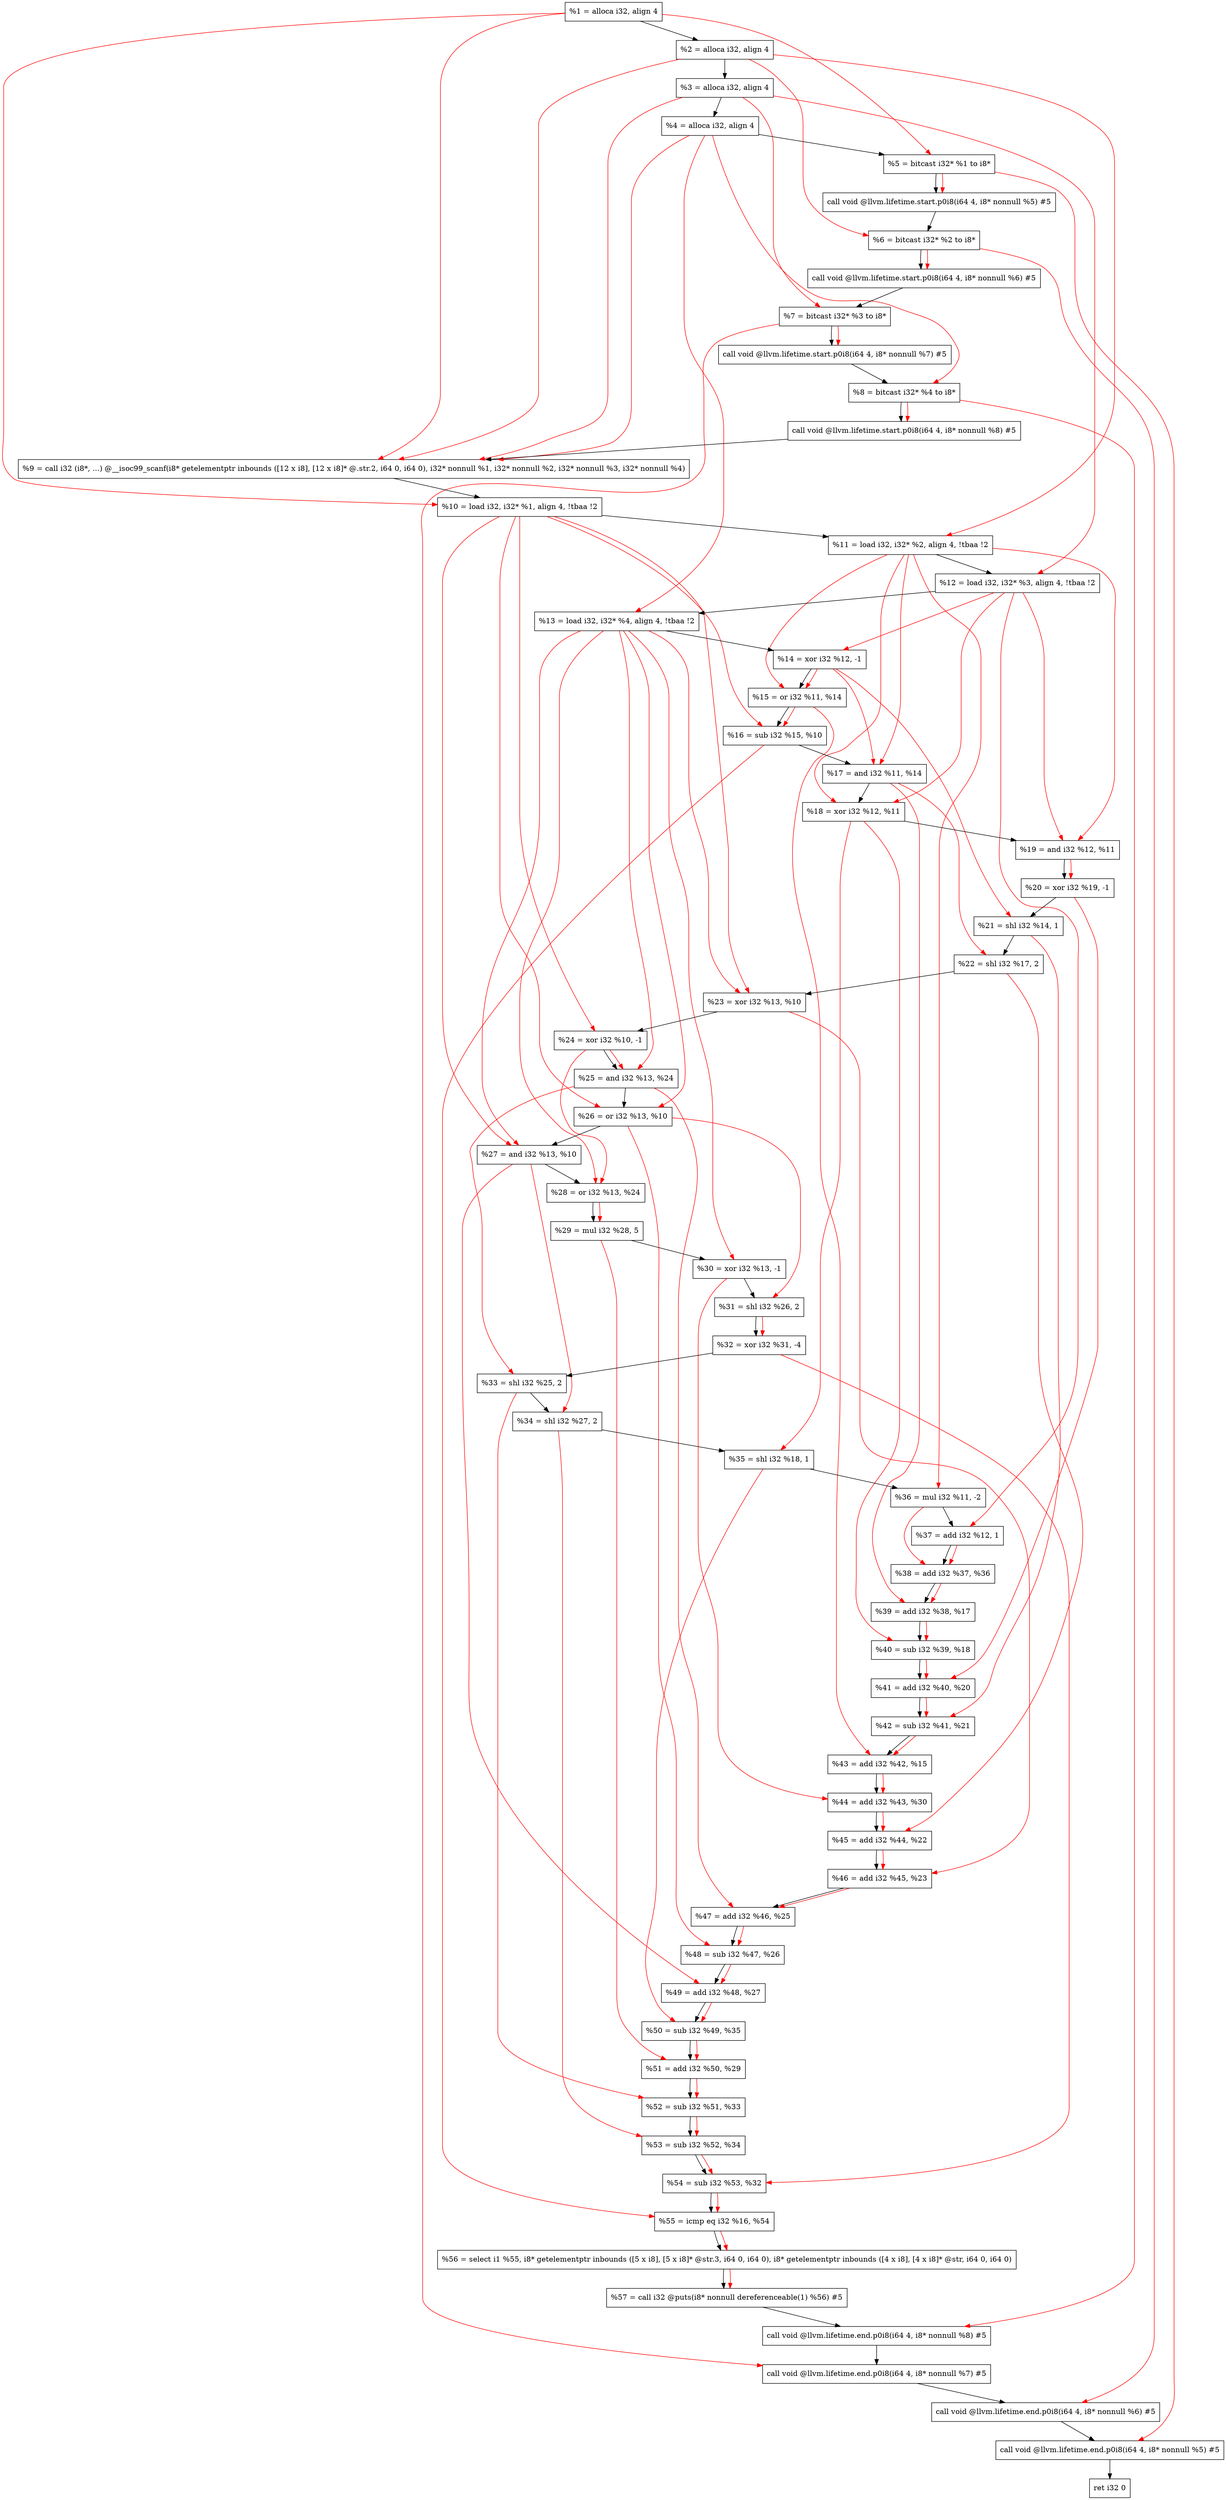 digraph "DFG for'main' function" {
	Node0xbcfcf8[shape=record, label="  %1 = alloca i32, align 4"];
	Node0xbcfd78[shape=record, label="  %2 = alloca i32, align 4"];
	Node0xbcfe08[shape=record, label="  %3 = alloca i32, align 4"];
	Node0xbcfe68[shape=record, label="  %4 = alloca i32, align 4"];
	Node0xbcff18[shape=record, label="  %5 = bitcast i32* %1 to i8*"];
	Node0xbd0348[shape=record, label="  call void @llvm.lifetime.start.p0i8(i64 4, i8* nonnull %5) #5"];
	Node0xbd0428[shape=record, label="  %6 = bitcast i32* %2 to i8*"];
	Node0xbd0528[shape=record, label="  call void @llvm.lifetime.start.p0i8(i64 4, i8* nonnull %6) #5"];
	Node0xbd05e8[shape=record, label="  %7 = bitcast i32* %3 to i8*"];
	Node0xbd0698[shape=record, label="  call void @llvm.lifetime.start.p0i8(i64 4, i8* nonnull %7) #5"];
	Node0xbd0758[shape=record, label="  %8 = bitcast i32* %4 to i8*"];
	Node0xbd0808[shape=record, label="  call void @llvm.lifetime.start.p0i8(i64 4, i8* nonnull %8) #5"];
	Node0xbcaba0[shape=record, label="  %9 = call i32 (i8*, ...) @__isoc99_scanf(i8* getelementptr inbounds ([12 x i8], [12 x i8]* @.str.2, i64 0, i64 0), i32* nonnull %1, i32* nonnull %2, i32* nonnull %3, i32* nonnull %4)"];
	Node0xbd0a08[shape=record, label="  %10 = load i32, i32* %1, align 4, !tbaa !2"];
	Node0xbd1978[shape=record, label="  %11 = load i32, i32* %2, align 4, !tbaa !2"];
	Node0xbd1fe8[shape=record, label="  %12 = load i32, i32* %3, align 4, !tbaa !2"];
	Node0xbd2048[shape=record, label="  %13 = load i32, i32* %4, align 4, !tbaa !2"];
	Node0xbd20c0[shape=record, label="  %14 = xor i32 %12, -1"];
	Node0xbd2130[shape=record, label="  %15 = or i32 %11, %14"];
	Node0xbd21a0[shape=record, label="  %16 = sub i32 %15, %10"];
	Node0xbd2210[shape=record, label="  %17 = and i32 %11, %14"];
	Node0xbd2280[shape=record, label="  %18 = xor i32 %12, %11"];
	Node0xbd22f0[shape=record, label="  %19 = and i32 %12, %11"];
	Node0xbd2360[shape=record, label="  %20 = xor i32 %19, -1"];
	Node0xbd23d0[shape=record, label="  %21 = shl i32 %14, 1"];
	Node0xbd2440[shape=record, label="  %22 = shl i32 %17, 2"];
	Node0xbd24b0[shape=record, label="  %23 = xor i32 %13, %10"];
	Node0xbd2520[shape=record, label="  %24 = xor i32 %10, -1"];
	Node0xbd2590[shape=record, label="  %25 = and i32 %13, %24"];
	Node0xbd2600[shape=record, label="  %26 = or i32 %13, %10"];
	Node0xbd2670[shape=record, label="  %27 = and i32 %13, %10"];
	Node0xbd26e0[shape=record, label="  %28 = or i32 %13, %24"];
	Node0xbd2750[shape=record, label="  %29 = mul i32 %28, 5"];
	Node0xbd27c0[shape=record, label="  %30 = xor i32 %13, -1"];
	Node0xbd2830[shape=record, label="  %31 = shl i32 %26, 2"];
	Node0xbd28a0[shape=record, label="  %32 = xor i32 %31, -4"];
	Node0xbd2910[shape=record, label="  %33 = shl i32 %25, 2"];
	Node0xbd2980[shape=record, label="  %34 = shl i32 %27, 2"];
	Node0xbd29f0[shape=record, label="  %35 = shl i32 %18, 1"];
	Node0xbd2a90[shape=record, label="  %36 = mul i32 %11, -2"];
	Node0xbd2b00[shape=record, label="  %37 = add i32 %12, 1"];
	Node0xbd2b70[shape=record, label="  %38 = add i32 %37, %36"];
	Node0xbd2be0[shape=record, label="  %39 = add i32 %38, %17"];
	Node0xbd2c50[shape=record, label="  %40 = sub i32 %39, %18"];
	Node0xbd2cc0[shape=record, label="  %41 = add i32 %40, %20"];
	Node0xbd2d30[shape=record, label="  %42 = sub i32 %41, %21"];
	Node0xbd2da0[shape=record, label="  %43 = add i32 %42, %15"];
	Node0xbd2e10[shape=record, label="  %44 = add i32 %43, %30"];
	Node0xbd2e80[shape=record, label="  %45 = add i32 %44, %22"];
	Node0xbd2ef0[shape=record, label="  %46 = add i32 %45, %23"];
	Node0xbd2f60[shape=record, label="  %47 = add i32 %46, %25"];
	Node0xbd2fd0[shape=record, label="  %48 = sub i32 %47, %26"];
	Node0xbd3040[shape=record, label="  %49 = add i32 %48, %27"];
	Node0xbd30b0[shape=record, label="  %50 = sub i32 %49, %35"];
	Node0xbd3120[shape=record, label="  %51 = add i32 %50, %29"];
	Node0xbd3190[shape=record, label="  %52 = sub i32 %51, %33"];
	Node0xbd3200[shape=record, label="  %53 = sub i32 %52, %34"];
	Node0xbd3270[shape=record, label="  %54 = sub i32 %53, %32"];
	Node0xbd32e0[shape=record, label="  %55 = icmp eq i32 %16, %54"];
	Node0xb6f8b8[shape=record, label="  %56 = select i1 %55, i8* getelementptr inbounds ([5 x i8], [5 x i8]* @str.3, i64 0, i64 0), i8* getelementptr inbounds ([4 x i8], [4 x i8]* @str, i64 0, i64 0)"];
	Node0xbd3370[shape=record, label="  %57 = call i32 @puts(i8* nonnull dereferenceable(1) %56) #5"];
	Node0xbd3618[shape=record, label="  call void @llvm.lifetime.end.p0i8(i64 4, i8* nonnull %8) #5"];
	Node0xbd3778[shape=record, label="  call void @llvm.lifetime.end.p0i8(i64 4, i8* nonnull %7) #5"];
	Node0xbd3888[shape=record, label="  call void @llvm.lifetime.end.p0i8(i64 4, i8* nonnull %6) #5"];
	Node0xbd3998[shape=record, label="  call void @llvm.lifetime.end.p0i8(i64 4, i8* nonnull %5) #5"];
	Node0xbd3a58[shape=record, label="  ret i32 0"];
	Node0xbcfcf8 -> Node0xbcfd78;
	Node0xbcfd78 -> Node0xbcfe08;
	Node0xbcfe08 -> Node0xbcfe68;
	Node0xbcfe68 -> Node0xbcff18;
	Node0xbcff18 -> Node0xbd0348;
	Node0xbd0348 -> Node0xbd0428;
	Node0xbd0428 -> Node0xbd0528;
	Node0xbd0528 -> Node0xbd05e8;
	Node0xbd05e8 -> Node0xbd0698;
	Node0xbd0698 -> Node0xbd0758;
	Node0xbd0758 -> Node0xbd0808;
	Node0xbd0808 -> Node0xbcaba0;
	Node0xbcaba0 -> Node0xbd0a08;
	Node0xbd0a08 -> Node0xbd1978;
	Node0xbd1978 -> Node0xbd1fe8;
	Node0xbd1fe8 -> Node0xbd2048;
	Node0xbd2048 -> Node0xbd20c0;
	Node0xbd20c0 -> Node0xbd2130;
	Node0xbd2130 -> Node0xbd21a0;
	Node0xbd21a0 -> Node0xbd2210;
	Node0xbd2210 -> Node0xbd2280;
	Node0xbd2280 -> Node0xbd22f0;
	Node0xbd22f0 -> Node0xbd2360;
	Node0xbd2360 -> Node0xbd23d0;
	Node0xbd23d0 -> Node0xbd2440;
	Node0xbd2440 -> Node0xbd24b0;
	Node0xbd24b0 -> Node0xbd2520;
	Node0xbd2520 -> Node0xbd2590;
	Node0xbd2590 -> Node0xbd2600;
	Node0xbd2600 -> Node0xbd2670;
	Node0xbd2670 -> Node0xbd26e0;
	Node0xbd26e0 -> Node0xbd2750;
	Node0xbd2750 -> Node0xbd27c0;
	Node0xbd27c0 -> Node0xbd2830;
	Node0xbd2830 -> Node0xbd28a0;
	Node0xbd28a0 -> Node0xbd2910;
	Node0xbd2910 -> Node0xbd2980;
	Node0xbd2980 -> Node0xbd29f0;
	Node0xbd29f0 -> Node0xbd2a90;
	Node0xbd2a90 -> Node0xbd2b00;
	Node0xbd2b00 -> Node0xbd2b70;
	Node0xbd2b70 -> Node0xbd2be0;
	Node0xbd2be0 -> Node0xbd2c50;
	Node0xbd2c50 -> Node0xbd2cc0;
	Node0xbd2cc0 -> Node0xbd2d30;
	Node0xbd2d30 -> Node0xbd2da0;
	Node0xbd2da0 -> Node0xbd2e10;
	Node0xbd2e10 -> Node0xbd2e80;
	Node0xbd2e80 -> Node0xbd2ef0;
	Node0xbd2ef0 -> Node0xbd2f60;
	Node0xbd2f60 -> Node0xbd2fd0;
	Node0xbd2fd0 -> Node0xbd3040;
	Node0xbd3040 -> Node0xbd30b0;
	Node0xbd30b0 -> Node0xbd3120;
	Node0xbd3120 -> Node0xbd3190;
	Node0xbd3190 -> Node0xbd3200;
	Node0xbd3200 -> Node0xbd3270;
	Node0xbd3270 -> Node0xbd32e0;
	Node0xbd32e0 -> Node0xb6f8b8;
	Node0xb6f8b8 -> Node0xbd3370;
	Node0xbd3370 -> Node0xbd3618;
	Node0xbd3618 -> Node0xbd3778;
	Node0xbd3778 -> Node0xbd3888;
	Node0xbd3888 -> Node0xbd3998;
	Node0xbd3998 -> Node0xbd3a58;
edge [color=red]
	Node0xbcfcf8 -> Node0xbcff18;
	Node0xbcff18 -> Node0xbd0348;
	Node0xbcfd78 -> Node0xbd0428;
	Node0xbd0428 -> Node0xbd0528;
	Node0xbcfe08 -> Node0xbd05e8;
	Node0xbd05e8 -> Node0xbd0698;
	Node0xbcfe68 -> Node0xbd0758;
	Node0xbd0758 -> Node0xbd0808;
	Node0xbcfcf8 -> Node0xbcaba0;
	Node0xbcfd78 -> Node0xbcaba0;
	Node0xbcfe08 -> Node0xbcaba0;
	Node0xbcfe68 -> Node0xbcaba0;
	Node0xbcfcf8 -> Node0xbd0a08;
	Node0xbcfd78 -> Node0xbd1978;
	Node0xbcfe08 -> Node0xbd1fe8;
	Node0xbcfe68 -> Node0xbd2048;
	Node0xbd1fe8 -> Node0xbd20c0;
	Node0xbd1978 -> Node0xbd2130;
	Node0xbd20c0 -> Node0xbd2130;
	Node0xbd2130 -> Node0xbd21a0;
	Node0xbd0a08 -> Node0xbd21a0;
	Node0xbd1978 -> Node0xbd2210;
	Node0xbd20c0 -> Node0xbd2210;
	Node0xbd1fe8 -> Node0xbd2280;
	Node0xbd1978 -> Node0xbd2280;
	Node0xbd1fe8 -> Node0xbd22f0;
	Node0xbd1978 -> Node0xbd22f0;
	Node0xbd22f0 -> Node0xbd2360;
	Node0xbd20c0 -> Node0xbd23d0;
	Node0xbd2210 -> Node0xbd2440;
	Node0xbd2048 -> Node0xbd24b0;
	Node0xbd0a08 -> Node0xbd24b0;
	Node0xbd0a08 -> Node0xbd2520;
	Node0xbd2048 -> Node0xbd2590;
	Node0xbd2520 -> Node0xbd2590;
	Node0xbd2048 -> Node0xbd2600;
	Node0xbd0a08 -> Node0xbd2600;
	Node0xbd2048 -> Node0xbd2670;
	Node0xbd0a08 -> Node0xbd2670;
	Node0xbd2048 -> Node0xbd26e0;
	Node0xbd2520 -> Node0xbd26e0;
	Node0xbd26e0 -> Node0xbd2750;
	Node0xbd2048 -> Node0xbd27c0;
	Node0xbd2600 -> Node0xbd2830;
	Node0xbd2830 -> Node0xbd28a0;
	Node0xbd2590 -> Node0xbd2910;
	Node0xbd2670 -> Node0xbd2980;
	Node0xbd2280 -> Node0xbd29f0;
	Node0xbd1978 -> Node0xbd2a90;
	Node0xbd1fe8 -> Node0xbd2b00;
	Node0xbd2b00 -> Node0xbd2b70;
	Node0xbd2a90 -> Node0xbd2b70;
	Node0xbd2b70 -> Node0xbd2be0;
	Node0xbd2210 -> Node0xbd2be0;
	Node0xbd2be0 -> Node0xbd2c50;
	Node0xbd2280 -> Node0xbd2c50;
	Node0xbd2c50 -> Node0xbd2cc0;
	Node0xbd2360 -> Node0xbd2cc0;
	Node0xbd2cc0 -> Node0xbd2d30;
	Node0xbd23d0 -> Node0xbd2d30;
	Node0xbd2d30 -> Node0xbd2da0;
	Node0xbd2130 -> Node0xbd2da0;
	Node0xbd2da0 -> Node0xbd2e10;
	Node0xbd27c0 -> Node0xbd2e10;
	Node0xbd2e10 -> Node0xbd2e80;
	Node0xbd2440 -> Node0xbd2e80;
	Node0xbd2e80 -> Node0xbd2ef0;
	Node0xbd24b0 -> Node0xbd2ef0;
	Node0xbd2ef0 -> Node0xbd2f60;
	Node0xbd2590 -> Node0xbd2f60;
	Node0xbd2f60 -> Node0xbd2fd0;
	Node0xbd2600 -> Node0xbd2fd0;
	Node0xbd2fd0 -> Node0xbd3040;
	Node0xbd2670 -> Node0xbd3040;
	Node0xbd3040 -> Node0xbd30b0;
	Node0xbd29f0 -> Node0xbd30b0;
	Node0xbd30b0 -> Node0xbd3120;
	Node0xbd2750 -> Node0xbd3120;
	Node0xbd3120 -> Node0xbd3190;
	Node0xbd2910 -> Node0xbd3190;
	Node0xbd3190 -> Node0xbd3200;
	Node0xbd2980 -> Node0xbd3200;
	Node0xbd3200 -> Node0xbd3270;
	Node0xbd28a0 -> Node0xbd3270;
	Node0xbd21a0 -> Node0xbd32e0;
	Node0xbd3270 -> Node0xbd32e0;
	Node0xbd32e0 -> Node0xb6f8b8;
	Node0xb6f8b8 -> Node0xbd3370;
	Node0xbd0758 -> Node0xbd3618;
	Node0xbd05e8 -> Node0xbd3778;
	Node0xbd0428 -> Node0xbd3888;
	Node0xbcff18 -> Node0xbd3998;
}
